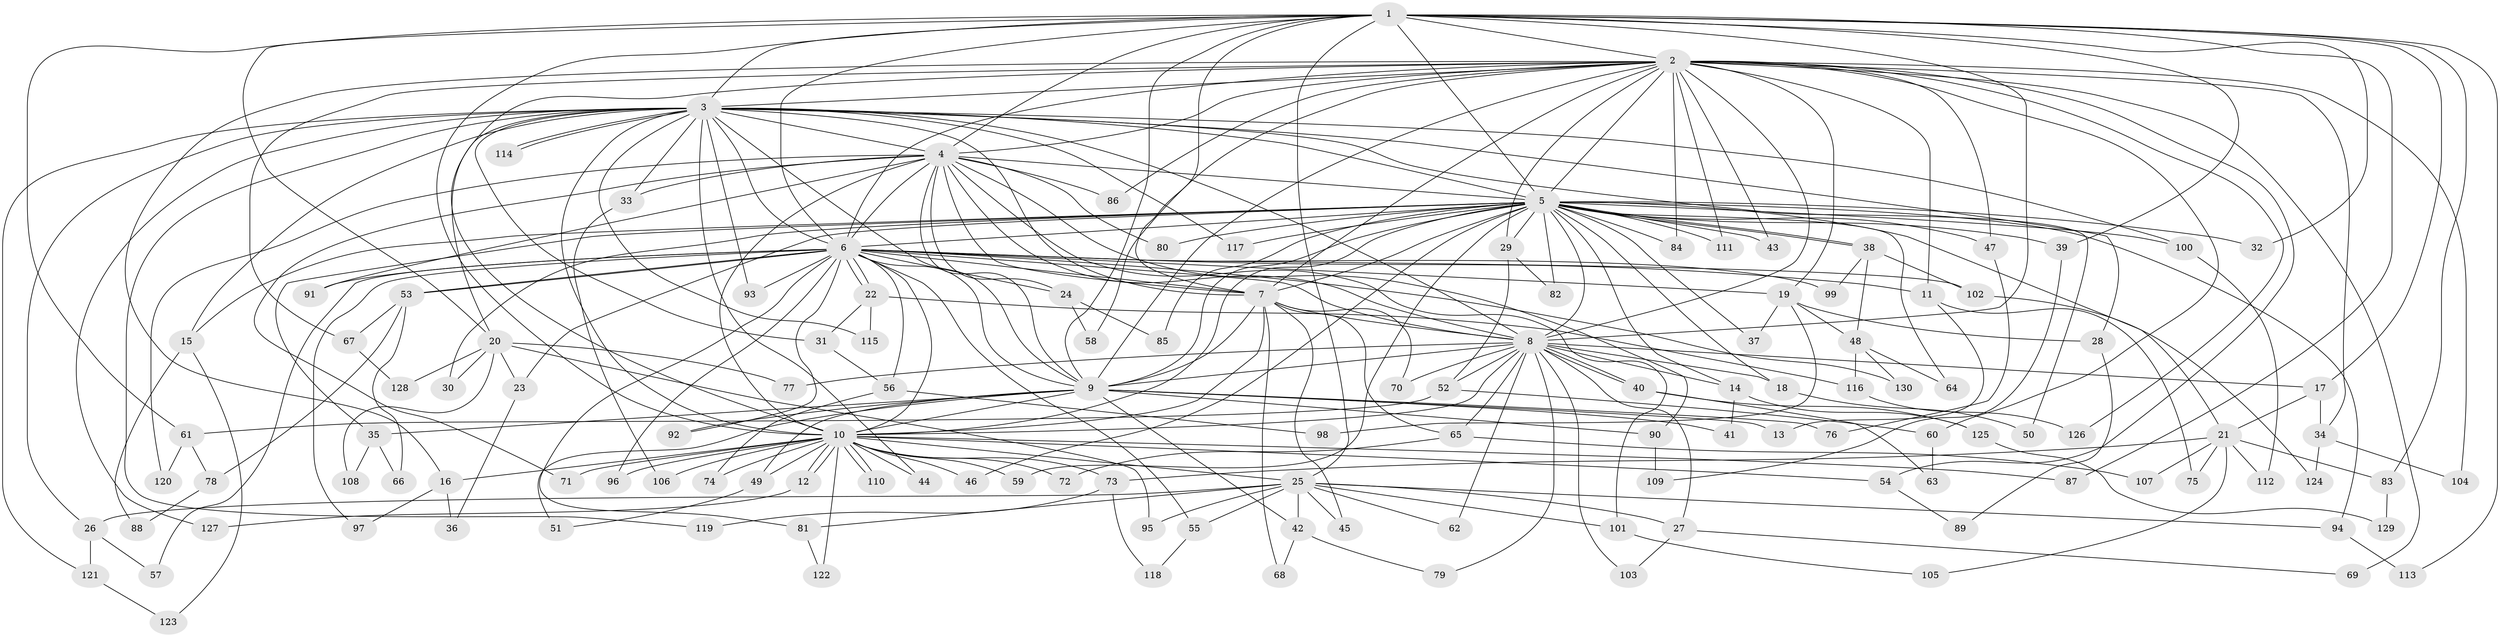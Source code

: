// coarse degree distribution, {20: 0.03076923076923077, 22: 0.03076923076923077, 14: 0.03076923076923077, 21: 0.015384615384615385, 17: 0.015384615384615385, 13: 0.03076923076923077, 4: 0.12307692307692308, 2: 0.38461538461538464, 5: 0.046153846153846156, 9: 0.046153846153846156, 7: 0.03076923076923077, 3: 0.18461538461538463, 1: 0.03076923076923077}
// Generated by graph-tools (version 1.1) at 2025/49/03/04/25 22:49:51]
// undirected, 130 vertices, 285 edges
graph export_dot {
  node [color=gray90,style=filled];
  1;
  2;
  3;
  4;
  5;
  6;
  7;
  8;
  9;
  10;
  11;
  12;
  13;
  14;
  15;
  16;
  17;
  18;
  19;
  20;
  21;
  22;
  23;
  24;
  25;
  26;
  27;
  28;
  29;
  30;
  31;
  32;
  33;
  34;
  35;
  36;
  37;
  38;
  39;
  40;
  41;
  42;
  43;
  44;
  45;
  46;
  47;
  48;
  49;
  50;
  51;
  52;
  53;
  54;
  55;
  56;
  57;
  58;
  59;
  60;
  61;
  62;
  63;
  64;
  65;
  66;
  67;
  68;
  69;
  70;
  71;
  72;
  73;
  74;
  75;
  76;
  77;
  78;
  79;
  80;
  81;
  82;
  83;
  84;
  85;
  86;
  87;
  88;
  89;
  90;
  91;
  92;
  93;
  94;
  95;
  96;
  97;
  98;
  99;
  100;
  101;
  102;
  103;
  104;
  105;
  106;
  107;
  108;
  109;
  110;
  111;
  112;
  113;
  114;
  115;
  116;
  117;
  118;
  119;
  120;
  121;
  122;
  123;
  124;
  125;
  126;
  127;
  128;
  129;
  130;
  1 -- 2;
  1 -- 3;
  1 -- 4;
  1 -- 5;
  1 -- 6;
  1 -- 7;
  1 -- 8;
  1 -- 9;
  1 -- 10;
  1 -- 17;
  1 -- 20;
  1 -- 25;
  1 -- 32;
  1 -- 39;
  1 -- 61;
  1 -- 83;
  1 -- 87;
  1 -- 113;
  2 -- 3;
  2 -- 4;
  2 -- 5;
  2 -- 6;
  2 -- 7;
  2 -- 8;
  2 -- 9;
  2 -- 10;
  2 -- 11;
  2 -- 16;
  2 -- 19;
  2 -- 29;
  2 -- 34;
  2 -- 43;
  2 -- 47;
  2 -- 54;
  2 -- 58;
  2 -- 60;
  2 -- 67;
  2 -- 69;
  2 -- 84;
  2 -- 86;
  2 -- 104;
  2 -- 111;
  2 -- 126;
  3 -- 4;
  3 -- 5;
  3 -- 6;
  3 -- 7;
  3 -- 8;
  3 -- 9;
  3 -- 10;
  3 -- 15;
  3 -- 20;
  3 -- 26;
  3 -- 28;
  3 -- 31;
  3 -- 33;
  3 -- 44;
  3 -- 50;
  3 -- 93;
  3 -- 100;
  3 -- 114;
  3 -- 114;
  3 -- 115;
  3 -- 117;
  3 -- 119;
  3 -- 121;
  3 -- 127;
  4 -- 5;
  4 -- 6;
  4 -- 7;
  4 -- 8;
  4 -- 9;
  4 -- 10;
  4 -- 24;
  4 -- 33;
  4 -- 71;
  4 -- 80;
  4 -- 86;
  4 -- 90;
  4 -- 91;
  4 -- 101;
  4 -- 120;
  5 -- 6;
  5 -- 7;
  5 -- 8;
  5 -- 9;
  5 -- 10;
  5 -- 14;
  5 -- 15;
  5 -- 18;
  5 -- 21;
  5 -- 23;
  5 -- 29;
  5 -- 30;
  5 -- 32;
  5 -- 35;
  5 -- 37;
  5 -- 38;
  5 -- 38;
  5 -- 39;
  5 -- 43;
  5 -- 46;
  5 -- 47;
  5 -- 59;
  5 -- 64;
  5 -- 80;
  5 -- 82;
  5 -- 84;
  5 -- 85;
  5 -- 94;
  5 -- 100;
  5 -- 111;
  5 -- 117;
  6 -- 7;
  6 -- 8;
  6 -- 9;
  6 -- 10;
  6 -- 11;
  6 -- 19;
  6 -- 22;
  6 -- 22;
  6 -- 24;
  6 -- 53;
  6 -- 53;
  6 -- 55;
  6 -- 56;
  6 -- 57;
  6 -- 81;
  6 -- 91;
  6 -- 92;
  6 -- 93;
  6 -- 96;
  6 -- 97;
  6 -- 99;
  6 -- 102;
  6 -- 130;
  7 -- 8;
  7 -- 9;
  7 -- 10;
  7 -- 45;
  7 -- 65;
  7 -- 68;
  7 -- 70;
  8 -- 9;
  8 -- 10;
  8 -- 14;
  8 -- 17;
  8 -- 18;
  8 -- 27;
  8 -- 40;
  8 -- 40;
  8 -- 52;
  8 -- 62;
  8 -- 65;
  8 -- 70;
  8 -- 77;
  8 -- 79;
  8 -- 103;
  9 -- 10;
  9 -- 13;
  9 -- 35;
  9 -- 41;
  9 -- 42;
  9 -- 49;
  9 -- 51;
  9 -- 76;
  9 -- 90;
  9 -- 92;
  10 -- 12;
  10 -- 12;
  10 -- 16;
  10 -- 25;
  10 -- 44;
  10 -- 46;
  10 -- 49;
  10 -- 54;
  10 -- 59;
  10 -- 71;
  10 -- 72;
  10 -- 73;
  10 -- 74;
  10 -- 87;
  10 -- 96;
  10 -- 106;
  10 -- 110;
  10 -- 110;
  10 -- 122;
  11 -- 13;
  11 -- 75;
  12 -- 127;
  14 -- 41;
  14 -- 125;
  15 -- 88;
  15 -- 123;
  16 -- 36;
  16 -- 97;
  17 -- 21;
  17 -- 34;
  18 -- 50;
  19 -- 28;
  19 -- 37;
  19 -- 48;
  19 -- 98;
  20 -- 23;
  20 -- 30;
  20 -- 77;
  20 -- 95;
  20 -- 108;
  20 -- 128;
  21 -- 73;
  21 -- 75;
  21 -- 83;
  21 -- 105;
  21 -- 107;
  21 -- 112;
  22 -- 31;
  22 -- 115;
  22 -- 116;
  23 -- 36;
  24 -- 58;
  24 -- 85;
  25 -- 26;
  25 -- 27;
  25 -- 42;
  25 -- 45;
  25 -- 55;
  25 -- 62;
  25 -- 81;
  25 -- 94;
  25 -- 95;
  25 -- 101;
  26 -- 57;
  26 -- 121;
  27 -- 69;
  27 -- 103;
  28 -- 89;
  29 -- 52;
  29 -- 82;
  31 -- 56;
  33 -- 106;
  34 -- 104;
  34 -- 124;
  35 -- 66;
  35 -- 108;
  38 -- 48;
  38 -- 99;
  38 -- 102;
  39 -- 109;
  40 -- 63;
  40 -- 125;
  42 -- 68;
  42 -- 79;
  47 -- 76;
  48 -- 64;
  48 -- 116;
  48 -- 130;
  49 -- 51;
  52 -- 60;
  52 -- 61;
  53 -- 66;
  53 -- 67;
  53 -- 78;
  54 -- 89;
  55 -- 118;
  56 -- 74;
  56 -- 98;
  60 -- 63;
  61 -- 78;
  61 -- 120;
  65 -- 72;
  65 -- 107;
  67 -- 128;
  73 -- 118;
  73 -- 119;
  78 -- 88;
  81 -- 122;
  83 -- 129;
  90 -- 109;
  94 -- 113;
  100 -- 112;
  101 -- 105;
  102 -- 124;
  116 -- 126;
  121 -- 123;
  125 -- 129;
}
